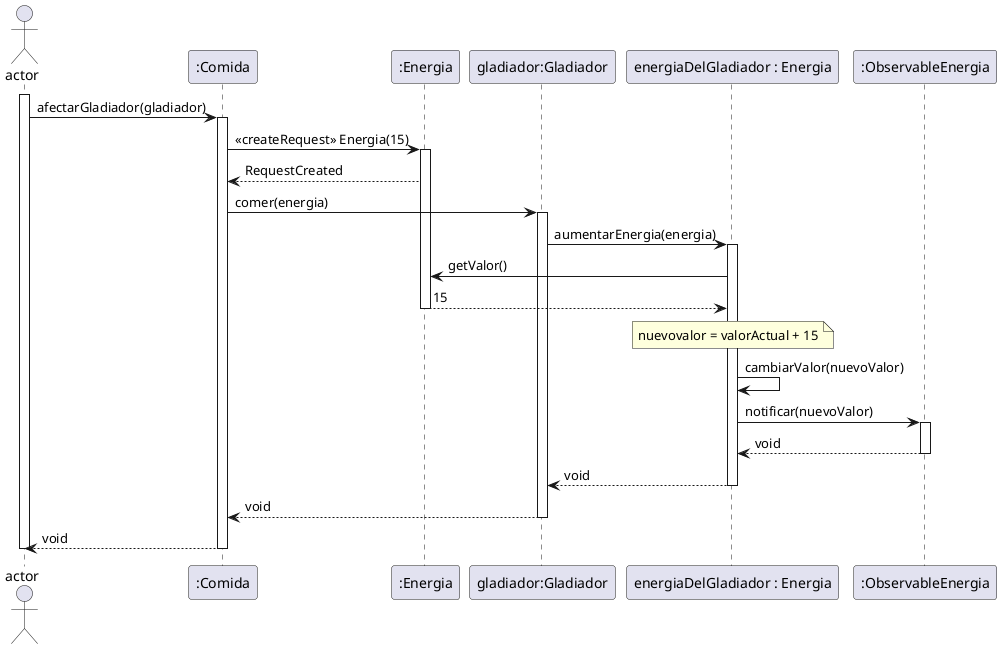 @startuml
actor Actor as "actor"
participant comida as ":Comida"
participant EnergiaNueva as ":Energia"
participant Gladiador as "gladiador:Gladiador"
participant Energia as "energiaDelGladiador : Energia"
participant observers as ":ObservableEnergia"
  activate Actor
    Actor->comida: afectarGladiador(gladiador)
    activate comida
      comida->EnergiaNueva: << createRequest >> Energia(15)
      activate EnergiaNueva
      EnergiaNueva-->comida: RequestCreated
        comida->Gladiador: comer(energia)
        activate Gladiador
          Gladiador->Energia: aumentarEnergia(energia)
          activate Energia
            Energia->EnergiaNueva: getValor()
            EnergiaNueva-->Energia: 15
            deactivate EnergiaNueva
            note over Energia : nuevovalor = valorActual + 15
            Energia->Energia: cambiarValor(nuevoValor)
            Energia->observers: notificar(nuevoValor)
            activate observers
            Energia<--observers: void
            deactivate observers
          Gladiador<--Energia: void
          deactivate Energia
      comida<--Gladiador: void
      deactivate Gladiador
    Actor<--comida: void
    deactivate comida
  deactivate Actor
@enduml